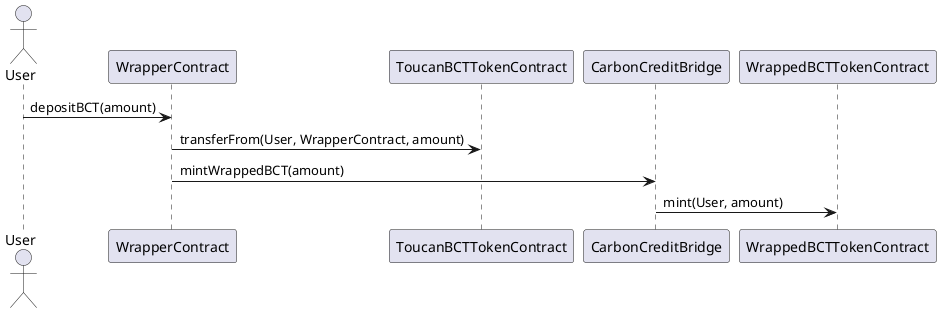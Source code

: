 @startuml


actor User

User -> WrapperContract: depositBCT(amount)
WrapperContract -> ToucanBCTTokenContract: transferFrom(User, WrapperContract, amount)
WrapperContract -> CarbonCreditBridge: mintWrappedBCT(amount)
CarbonCreditBridge -> WrappedBCTTokenContract: mint(User, amount)
@enduml
